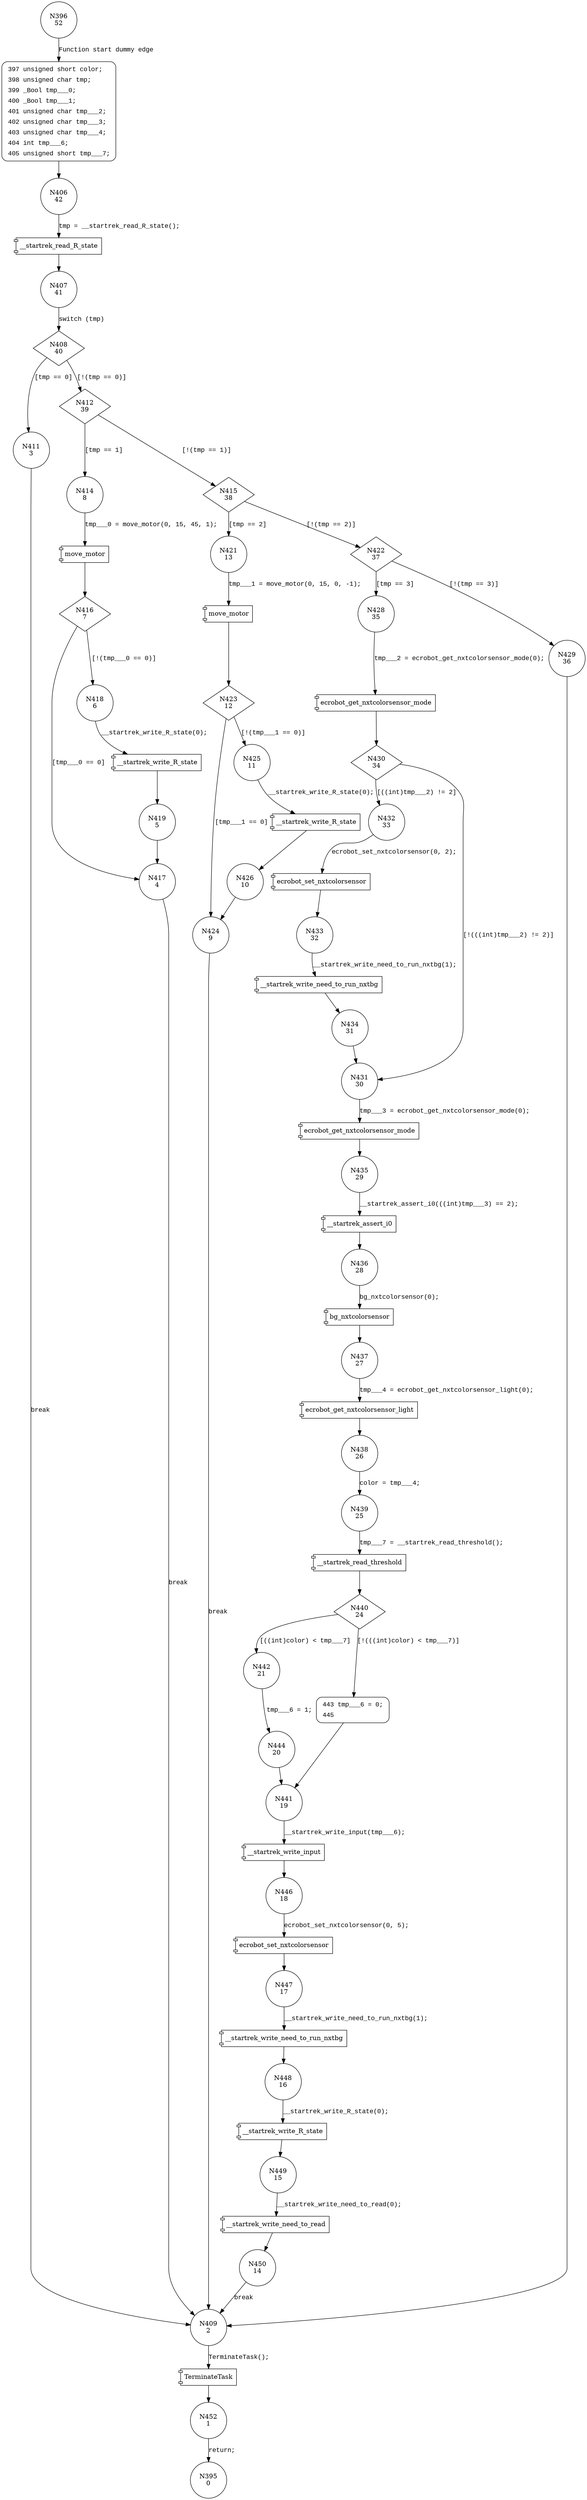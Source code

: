 digraph Reader {
396 [shape="circle" label="N396\n52"]
397 [shape="circle" label="N397\n51"]
406 [shape="circle" label="N406\n42"]
407 [shape="circle" label="N407\n41"]
408 [shape="diamond" label="N408\n40"]
411 [shape="circle" label="N411\n3"]
412 [shape="diamond" label="N412\n39"]
414 [shape="circle" label="N414\n8"]
415 [shape="diamond" label="N415\n38"]
421 [shape="circle" label="N421\n13"]
422 [shape="diamond" label="N422\n37"]
428 [shape="circle" label="N428\n35"]
429 [shape="circle" label="N429\n36"]
409 [shape="circle" label="N409\n2"]
452 [shape="circle" label="N452\n1"]
430 [shape="diamond" label="N430\n34"]
432 [shape="circle" label="N432\n33"]
431 [shape="circle" label="N431\n30"]
435 [shape="circle" label="N435\n29"]
436 [shape="circle" label="N436\n28"]
437 [shape="circle" label="N437\n27"]
438 [shape="circle" label="N438\n26"]
439 [shape="circle" label="N439\n25"]
440 [shape="diamond" label="N440\n24"]
442 [shape="circle" label="N442\n21"]
443 [shape="circle" label="N443\n23"]
441 [shape="circle" label="N441\n19"]
446 [shape="circle" label="N446\n18"]
447 [shape="circle" label="N447\n17"]
448 [shape="circle" label="N448\n16"]
449 [shape="circle" label="N449\n15"]
450 [shape="circle" label="N450\n14"]
444 [shape="circle" label="N444\n20"]
433 [shape="circle" label="N433\n32"]
434 [shape="circle" label="N434\n31"]
423 [shape="diamond" label="N423\n12"]
424 [shape="circle" label="N424\n9"]
425 [shape="circle" label="N425\n11"]
426 [shape="circle" label="N426\n10"]
416 [shape="diamond" label="N416\n7"]
417 [shape="circle" label="N417\n4"]
418 [shape="circle" label="N418\n6"]
419 [shape="circle" label="N419\n5"]
395 [shape="circle" label="N395\n0"]
397 [style="filled,bold" penwidth="1" fillcolor="white" fontname="Courier New" shape="Mrecord" label=<<table border="0" cellborder="0" cellpadding="3" bgcolor="white"><tr><td align="right">397</td><td align="left">unsigned short color;</td></tr><tr><td align="right">398</td><td align="left">unsigned char tmp;</td></tr><tr><td align="right">399</td><td align="left">_Bool tmp___0;</td></tr><tr><td align="right">400</td><td align="left">_Bool tmp___1;</td></tr><tr><td align="right">401</td><td align="left">unsigned char tmp___2;</td></tr><tr><td align="right">402</td><td align="left">unsigned char tmp___3;</td></tr><tr><td align="right">403</td><td align="left">unsigned char tmp___4;</td></tr><tr><td align="right">404</td><td align="left">int tmp___6;</td></tr><tr><td align="right">405</td><td align="left">unsigned short tmp___7;</td></tr></table>>]
397 -> 406[label=""]
443 [style="filled,bold" penwidth="1" fillcolor="white" fontname="Courier New" shape="Mrecord" label=<<table border="0" cellborder="0" cellpadding="3" bgcolor="white"><tr><td align="right">443</td><td align="left">tmp___6 = 0;</td></tr><tr><td align="right">445</td><td align="left"></td></tr></table>>]
443 -> 441[label=""]
396 -> 397 [label="Function start dummy edge" fontname="Courier New"]
100215 [shape="component" label="__startrek_read_R_state"]
406 -> 100215 [label="tmp = __startrek_read_R_state();" fontname="Courier New"]
100215 -> 407 [label="" fontname="Courier New"]
408 -> 411 [label="[tmp == 0]" fontname="Courier New"]
408 -> 412 [label="[!(tmp == 0)]" fontname="Courier New"]
412 -> 414 [label="[tmp == 1]" fontname="Courier New"]
412 -> 415 [label="[!(tmp == 1)]" fontname="Courier New"]
415 -> 421 [label="[tmp == 2]" fontname="Courier New"]
415 -> 422 [label="[!(tmp == 2)]" fontname="Courier New"]
422 -> 428 [label="[tmp == 3]" fontname="Courier New"]
422 -> 429 [label="[!(tmp == 3)]" fontname="Courier New"]
100216 [shape="component" label="TerminateTask"]
409 -> 100216 [label="TerminateTask();" fontname="Courier New"]
100216 -> 452 [label="" fontname="Courier New"]
100217 [shape="component" label="ecrobot_get_nxtcolorsensor_mode"]
428 -> 100217 [label="tmp___2 = ecrobot_get_nxtcolorsensor_mode(0);" fontname="Courier New"]
100217 -> 430 [label="" fontname="Courier New"]
430 -> 432 [label="[((int)tmp___2) != 2]" fontname="Courier New"]
430 -> 431 [label="[!(((int)tmp___2) != 2)]" fontname="Courier New"]
100218 [shape="component" label="ecrobot_get_nxtcolorsensor_mode"]
431 -> 100218 [label="tmp___3 = ecrobot_get_nxtcolorsensor_mode(0);" fontname="Courier New"]
100218 -> 435 [label="" fontname="Courier New"]
100219 [shape="component" label="__startrek_assert_i0"]
435 -> 100219 [label="__startrek_assert_i0(((int)tmp___3) == 2);" fontname="Courier New"]
100219 -> 436 [label="" fontname="Courier New"]
100220 [shape="component" label="bg_nxtcolorsensor"]
436 -> 100220 [label="bg_nxtcolorsensor(0);" fontname="Courier New"]
100220 -> 437 [label="" fontname="Courier New"]
100221 [shape="component" label="ecrobot_get_nxtcolorsensor_light"]
437 -> 100221 [label="tmp___4 = ecrobot_get_nxtcolorsensor_light(0);" fontname="Courier New"]
100221 -> 438 [label="" fontname="Courier New"]
100222 [shape="component" label="__startrek_read_threshold"]
439 -> 100222 [label="tmp___7 = __startrek_read_threshold();" fontname="Courier New"]
100222 -> 440 [label="" fontname="Courier New"]
440 -> 442 [label="[((int)color) < tmp___7]" fontname="Courier New"]
440 -> 443 [label="[!(((int)color) < tmp___7)]" fontname="Courier New"]
100223 [shape="component" label="__startrek_write_input"]
441 -> 100223 [label="__startrek_write_input(tmp___6);" fontname="Courier New"]
100223 -> 446 [label="" fontname="Courier New"]
100224 [shape="component" label="ecrobot_set_nxtcolorsensor"]
446 -> 100224 [label="ecrobot_set_nxtcolorsensor(0, 5);" fontname="Courier New"]
100224 -> 447 [label="" fontname="Courier New"]
100225 [shape="component" label="__startrek_write_need_to_run_nxtbg"]
447 -> 100225 [label="__startrek_write_need_to_run_nxtbg(1);" fontname="Courier New"]
100225 -> 448 [label="" fontname="Courier New"]
100226 [shape="component" label="__startrek_write_R_state"]
448 -> 100226 [label="__startrek_write_R_state(0);" fontname="Courier New"]
100226 -> 449 [label="" fontname="Courier New"]
100227 [shape="component" label="__startrek_write_need_to_read"]
449 -> 100227 [label="__startrek_write_need_to_read(0);" fontname="Courier New"]
100227 -> 450 [label="" fontname="Courier New"]
442 -> 444 [label="tmp___6 = 1;" fontname="Courier New"]
100228 [shape="component" label="ecrobot_set_nxtcolorsensor"]
432 -> 100228 [label="ecrobot_set_nxtcolorsensor(0, 2);" fontname="Courier New"]
100228 -> 433 [label="" fontname="Courier New"]
100229 [shape="component" label="__startrek_write_need_to_run_nxtbg"]
433 -> 100229 [label="__startrek_write_need_to_run_nxtbg(1);" fontname="Courier New"]
100229 -> 434 [label="" fontname="Courier New"]
100230 [shape="component" label="move_motor"]
421 -> 100230 [label="tmp___1 = move_motor(0, 15, 0, -1);" fontname="Courier New"]
100230 -> 423 [label="" fontname="Courier New"]
423 -> 424 [label="[tmp___1 == 0]" fontname="Courier New"]
423 -> 425 [label="[!(tmp___1 == 0)]" fontname="Courier New"]
100231 [shape="component" label="__startrek_write_R_state"]
425 -> 100231 [label="__startrek_write_R_state(0);" fontname="Courier New"]
100231 -> 426 [label="" fontname="Courier New"]
424 -> 409 [label="break" fontname="Courier New"]
100232 [shape="component" label="move_motor"]
414 -> 100232 [label="tmp___0 = move_motor(0, 15, 45, 1);" fontname="Courier New"]
100232 -> 416 [label="" fontname="Courier New"]
416 -> 417 [label="[tmp___0 == 0]" fontname="Courier New"]
416 -> 418 [label="[!(tmp___0 == 0)]" fontname="Courier New"]
100233 [shape="component" label="__startrek_write_R_state"]
418 -> 100233 [label="__startrek_write_R_state(0);" fontname="Courier New"]
100233 -> 419 [label="" fontname="Courier New"]
417 -> 409 [label="break" fontname="Courier New"]
407 -> 408 [label="switch (tmp)" fontname="Courier New"]
429 -> 409 [label="" fontname="Courier New"]
452 -> 395 [label="return;" fontname="Courier New"]
438 -> 439 [label="color = tmp___4;" fontname="Courier New"]
450 -> 409 [label="break" fontname="Courier New"]
444 -> 441 [label="" fontname="Courier New"]
434 -> 431 [label="" fontname="Courier New"]
426 -> 424 [label="" fontname="Courier New"]
419 -> 417 [label="" fontname="Courier New"]
411 -> 409 [label="break" fontname="Courier New"]
}